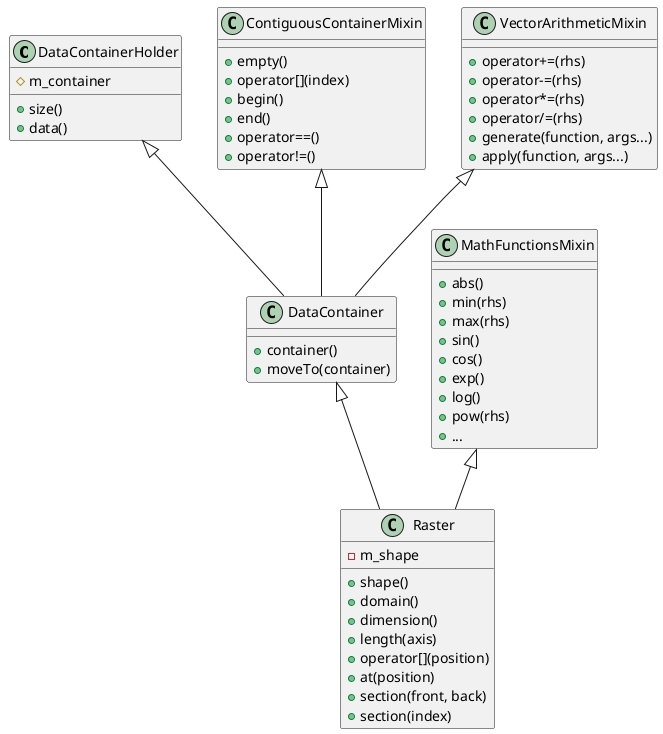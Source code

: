 @startuml
class DataContainerHolder {
# m_container
+ size()
+ data()
}

class DataContainer {
+ container()
+ moveTo(container)
}

class Raster {
- m_shape
+ shape()
+ domain()
+ dimension()
+ length(axis)
+ operator[](position)
+ at(position)
+ section(front, back)
+ section(index)
}

class ContiguousContainerMixin {
+ empty()
+ operator[](index)
+ begin()
+ end()
+ operator==()
+ operator!=()
}

class VectorArithmeticMixin {
+ operator+=(rhs)
+ operator-=(rhs)
+ operator*=(rhs)
+ operator/=(rhs)
+ generate(function, args...)
+ apply(function, args...)
}

class MathFunctionsMixin {
+ abs()
+ min(rhs)
+ max(rhs)
+ sin()
+ cos()
+ exp()
+ log()
+ pow(rhs)
+ {method}...
}

ContiguousContainerMixin <|-- DataContainer
VectorArithmeticMixin <|-- DataContainer
DataContainerHolder <|-- DataContainer
DataContainer <|-- Raster
MathFunctionsMixin <|-- Raster
@enduml